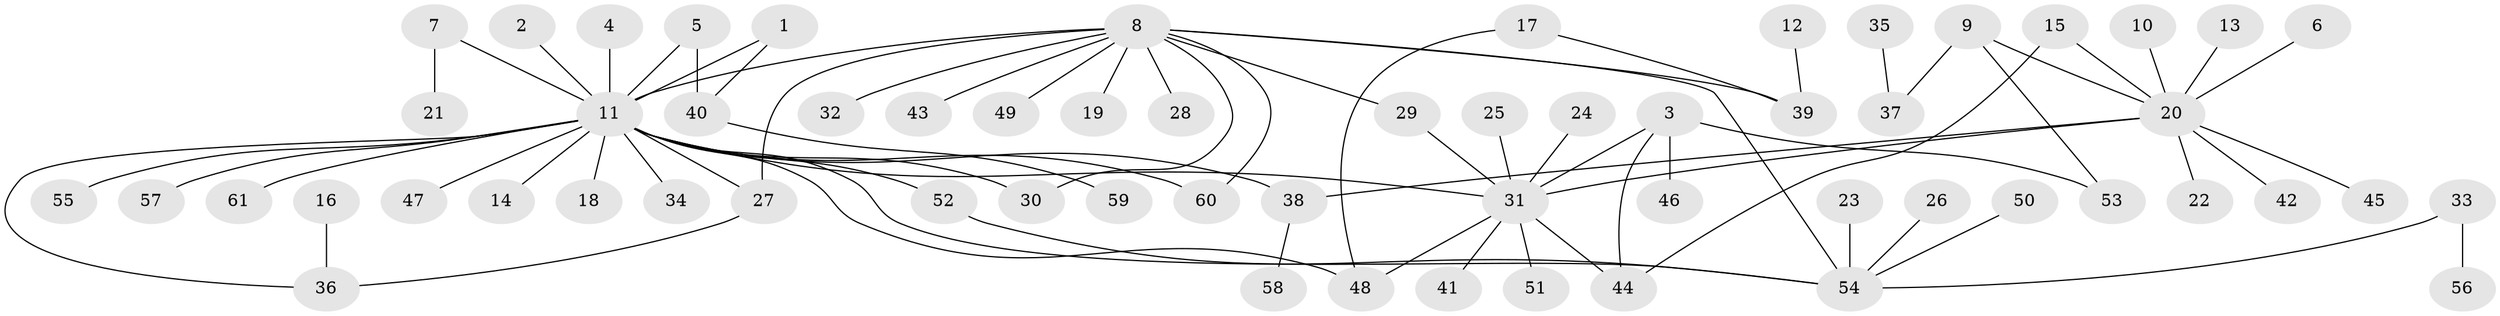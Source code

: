 // original degree distribution, {13: 0.009900990099009901, 11: 0.009900990099009901, 24: 0.009900990099009901, 2: 0.26732673267326734, 1: 0.5247524752475248, 6: 0.019801980198019802, 3: 0.10891089108910891, 14: 0.009900990099009901, 4: 0.0297029702970297, 8: 0.009900990099009901}
// Generated by graph-tools (version 1.1) at 2025/36/03/04/25 23:36:53]
// undirected, 61 vertices, 74 edges
graph export_dot {
  node [color=gray90,style=filled];
  1;
  2;
  3;
  4;
  5;
  6;
  7;
  8;
  9;
  10;
  11;
  12;
  13;
  14;
  15;
  16;
  17;
  18;
  19;
  20;
  21;
  22;
  23;
  24;
  25;
  26;
  27;
  28;
  29;
  30;
  31;
  32;
  33;
  34;
  35;
  36;
  37;
  38;
  39;
  40;
  41;
  42;
  43;
  44;
  45;
  46;
  47;
  48;
  49;
  50;
  51;
  52;
  53;
  54;
  55;
  56;
  57;
  58;
  59;
  60;
  61;
  1 -- 11 [weight=1.0];
  1 -- 40 [weight=1.0];
  2 -- 11 [weight=1.0];
  3 -- 31 [weight=1.0];
  3 -- 44 [weight=1.0];
  3 -- 46 [weight=2.0];
  3 -- 53 [weight=2.0];
  4 -- 11 [weight=1.0];
  5 -- 11 [weight=1.0];
  5 -- 40 [weight=1.0];
  6 -- 20 [weight=1.0];
  7 -- 11 [weight=1.0];
  7 -- 21 [weight=1.0];
  8 -- 11 [weight=1.0];
  8 -- 19 [weight=1.0];
  8 -- 27 [weight=1.0];
  8 -- 28 [weight=1.0];
  8 -- 29 [weight=1.0];
  8 -- 30 [weight=1.0];
  8 -- 32 [weight=1.0];
  8 -- 39 [weight=1.0];
  8 -- 43 [weight=1.0];
  8 -- 49 [weight=1.0];
  8 -- 54 [weight=1.0];
  8 -- 60 [weight=1.0];
  9 -- 20 [weight=1.0];
  9 -- 37 [weight=1.0];
  9 -- 53 [weight=1.0];
  10 -- 20 [weight=1.0];
  11 -- 14 [weight=1.0];
  11 -- 18 [weight=1.0];
  11 -- 27 [weight=1.0];
  11 -- 30 [weight=1.0];
  11 -- 31 [weight=1.0];
  11 -- 34 [weight=1.0];
  11 -- 36 [weight=1.0];
  11 -- 38 [weight=1.0];
  11 -- 47 [weight=1.0];
  11 -- 48 [weight=1.0];
  11 -- 52 [weight=1.0];
  11 -- 54 [weight=1.0];
  11 -- 55 [weight=1.0];
  11 -- 57 [weight=1.0];
  11 -- 60 [weight=1.0];
  11 -- 61 [weight=1.0];
  12 -- 39 [weight=1.0];
  13 -- 20 [weight=1.0];
  15 -- 20 [weight=1.0];
  15 -- 44 [weight=1.0];
  16 -- 36 [weight=1.0];
  17 -- 39 [weight=1.0];
  17 -- 48 [weight=1.0];
  20 -- 22 [weight=1.0];
  20 -- 31 [weight=1.0];
  20 -- 38 [weight=1.0];
  20 -- 42 [weight=1.0];
  20 -- 45 [weight=1.0];
  23 -- 54 [weight=1.0];
  24 -- 31 [weight=1.0];
  25 -- 31 [weight=1.0];
  26 -- 54 [weight=1.0];
  27 -- 36 [weight=1.0];
  29 -- 31 [weight=1.0];
  31 -- 41 [weight=1.0];
  31 -- 44 [weight=1.0];
  31 -- 48 [weight=1.0];
  31 -- 51 [weight=1.0];
  33 -- 54 [weight=1.0];
  33 -- 56 [weight=1.0];
  35 -- 37 [weight=1.0];
  38 -- 58 [weight=1.0];
  40 -- 59 [weight=1.0];
  50 -- 54 [weight=1.0];
  52 -- 54 [weight=1.0];
}
